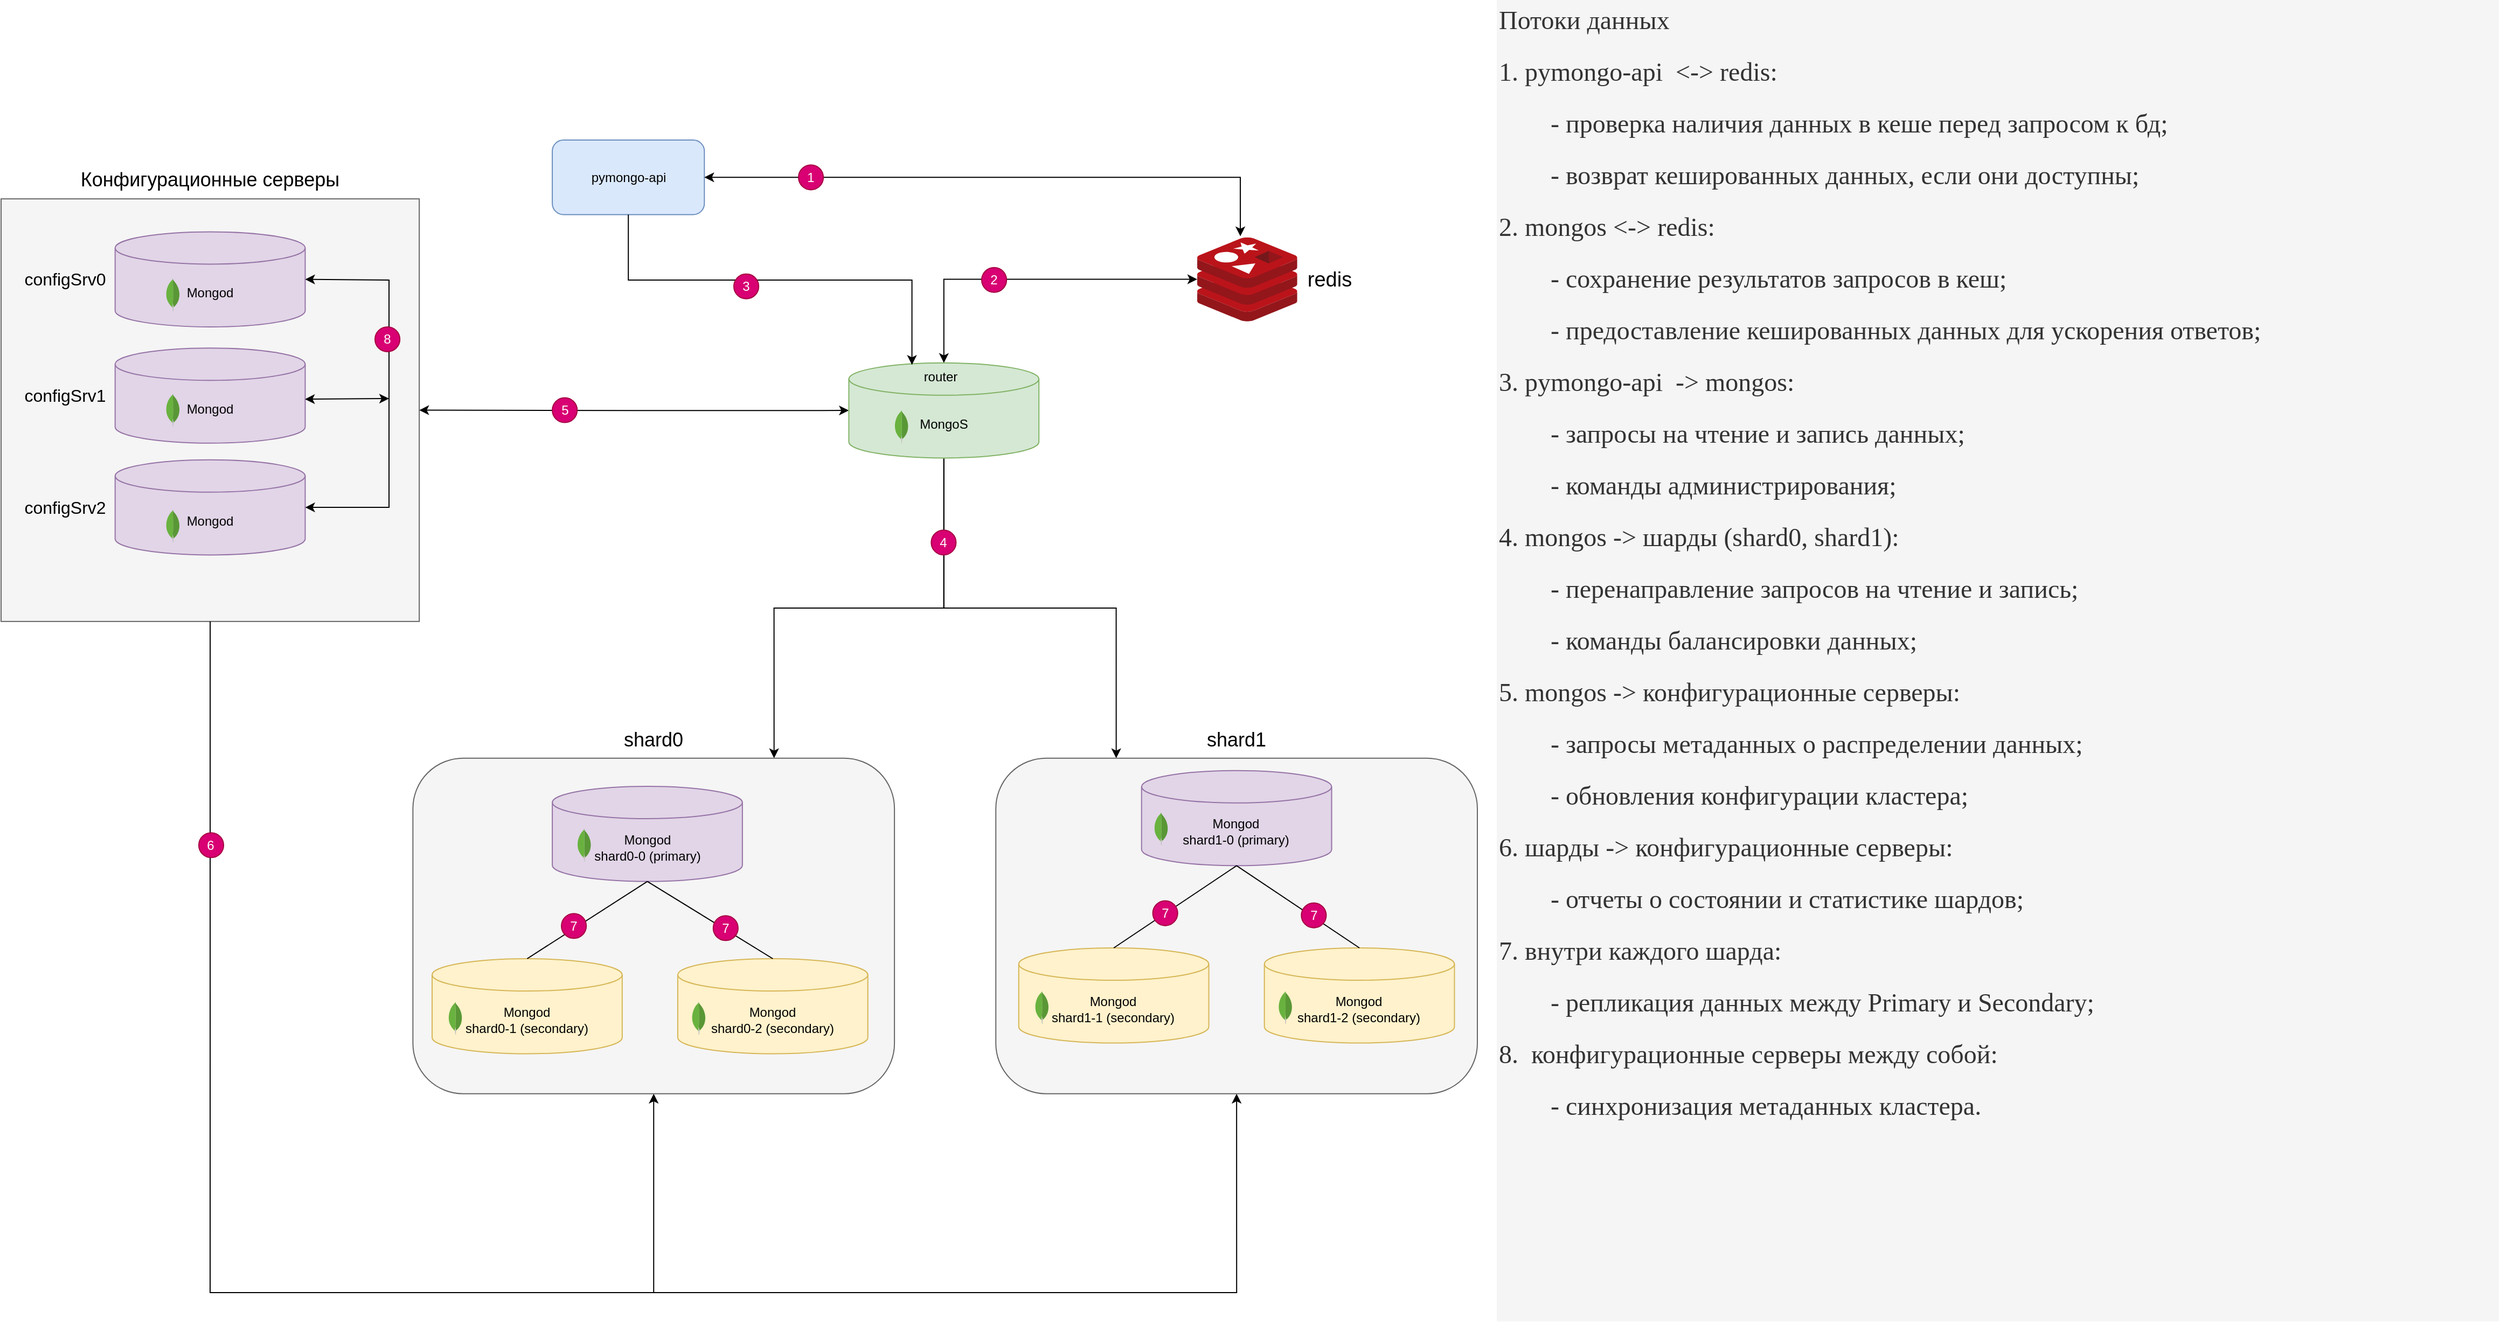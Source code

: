 <mxfile version="24.8.0">
  <diagram name="Page-1" id="-H_mtQnk-PTXWXPvYvuk">
    <mxGraphModel dx="1196" dy="1046" grid="1" gridSize="10" guides="1" tooltips="1" connect="1" arrows="1" fold="1" page="1" pageScale="1" pageWidth="1169" pageHeight="827" math="0" shadow="0">
      <root>
        <mxCell id="0" />
        <mxCell id="1" parent="0" />
        <mxCell id="eUgnzbrfR_kHX7VscJpC-20" value="" style="rounded=0;whiteSpace=wrap;html=1;fillColor=#f5f5f5;fontColor=#333333;strokeColor=#666666;" parent="1" vertex="1">
          <mxGeometry x="20" y="184.615" width="388.069" height="392.308" as="geometry" />
        </mxCell>
        <mxCell id="eUgnzbrfR_kHX7VscJpC-52" value="&lt;h1 style=&quot;margin-top: 0px; line-height: 100%;&quot;&gt;&lt;font face=&quot;Times New Roman&quot; style=&quot;font-size: 24px; font-weight: normal;&quot;&gt;Потоки данных&lt;/font&gt;&lt;/h1&gt;&lt;p style=&quot;line-height: 100%; font-size: 24px;&quot;&gt;&lt;font face=&quot;Dj_tqtFKRIqxudUfva3N&quot; style=&quot;font-size: 24px;&quot;&gt;1. pymongo-api&amp;nbsp; &amp;lt;-&amp;gt; redis:&lt;/font&gt;&lt;/p&gt;&lt;p style=&quot;line-height: 100%; font-size: 24px;&quot;&gt;&lt;font face=&quot;Dj_tqtFKRIqxudUfva3N&quot; style=&quot;font-size: 24px;&quot;&gt;&lt;font style=&quot;font-size: 24px;&quot;&gt;&lt;span style=&quot;white-space: pre;&quot;&gt;&#x9;&lt;/span&gt;- п&lt;/font&gt;&lt;span style=&quot;background-color: initial;&quot;&gt;&lt;font style=&quot;font-size: 24px;&quot;&gt;роверка наличия данных в кеше перед запросом к бд;&lt;/font&gt;&lt;/span&gt;&lt;/font&gt;&lt;/p&gt;&lt;p style=&quot;line-height: 100%; font-size: 24px;&quot;&gt;&lt;span style=&quot;font-family: Dj_tqtFKRIqxudUfva3N; background-color: initial;&quot;&gt;&lt;span style=&quot;white-space: pre;&quot;&gt;&#x9;&lt;/span&gt;- возврат кешированных данных, если они доступны;&lt;/span&gt;&lt;/p&gt;&lt;p style=&quot;line-height: 100%; font-size: 24px;&quot;&gt;&lt;span style=&quot;background-color: initial;&quot;&gt;&lt;font face=&quot;Dj_tqtFKRIqxudUfva3N&quot;&gt;2.&amp;nbsp;mongos &amp;lt;-&amp;gt; redis:&lt;/font&gt;&lt;/span&gt;&lt;br&gt;&lt;/p&gt;&lt;p style=&quot;line-height: 100%; font-size: 24px;&quot;&gt;&lt;font face=&quot;Dj_tqtFKRIqxudUfva3N&quot; style=&quot;font-size: 24px;&quot;&gt;&lt;font style=&quot;font-size: 24px;&quot;&gt;&amp;nbsp;&lt;span style=&quot;white-space: pre;&quot;&gt;&#x9;&lt;/span&gt;- cохранение результатов запросов в кеш;&lt;/font&gt;&lt;br&gt;&lt;/font&gt;&lt;/p&gt;&lt;p style=&quot;line-height: 100%; font-size: 24px;&quot;&gt;&lt;font face=&quot;Dj_tqtFKRIqxudUfva3N&quot; style=&quot;font-size: 24px;&quot;&gt;&lt;font style=&quot;font-size: 24px;&quot;&gt;&lt;span style=&quot;white-space: pre;&quot;&gt;&#x9;&lt;/span&gt;- предоставление кешированных данных для ускорения ответов;&lt;/font&gt;&lt;br&gt;&lt;/font&gt;&lt;/p&gt;&lt;p style=&quot;line-height: 100%; font-size: 24px;&quot;&gt;&lt;span style=&quot;background-color: initial;&quot;&gt;&lt;font face=&quot;Dj_tqtFKRIqxudUfva3N&quot;&gt;3.&amp;nbsp;&lt;span style=&quot;background-color: initial;&quot;&gt;pymongo-api&amp;nbsp; -&amp;gt; mongos:&lt;/span&gt;&lt;/font&gt;&lt;/span&gt;&lt;br&gt;&lt;/p&gt;&lt;p style=&quot;line-height: 100%; font-size: 24px;&quot;&gt;&lt;font face=&quot;Dj_tqtFKRIqxudUfva3N&quot; style=&quot;font-size: 24px;&quot;&gt;&lt;span style=&quot;white-space: pre;&quot;&gt;&#x9;&lt;/span&gt;- запросы на чтение и запись данных;&lt;/font&gt;&lt;/p&gt;&lt;p style=&quot;line-height: 100%; font-size: 24px;&quot;&gt;&lt;font face=&quot;Dj_tqtFKRIqxudUfva3N&quot; style=&quot;font-size: 24px;&quot;&gt;&lt;span style=&quot;background-color: initial;&quot;&gt;&lt;/span&gt;&lt;/font&gt;&lt;/p&gt;&lt;p style=&quot;line-height: 100%; font-size: 24px;&quot;&gt;&lt;font face=&quot;Dj_tqtFKRIqxudUfva3N&quot; style=&quot;font-size: 24px;&quot;&gt;&lt;span style=&quot;white-space: pre;&quot;&gt;&#x9;&lt;/span&gt;- команды администрирования;&lt;/font&gt;&lt;/p&gt;&lt;p style=&quot;line-height: 100%; font-size: 24px;&quot;&gt;&lt;font face=&quot;Dj_tqtFKRIqxudUfva3N&quot; style=&quot;font-size: 24px;&quot;&gt;4. mongos -&amp;gt; шарды (shard0, shard1):&lt;/font&gt;&lt;/p&gt;&lt;p style=&quot;line-height: 100%; font-size: 24px;&quot;&gt;&lt;font face=&quot;Dj_tqtFKRIqxudUfva3N&quot; style=&quot;font-size: 24px;&quot;&gt;&lt;span style=&quot;white-space: pre;&quot;&gt;&#x9;&lt;/span&gt;- перенаправление запросов на чтение и запись;&lt;/font&gt;&lt;/p&gt;&lt;p style=&quot;line-height: 100%; font-size: 24px;&quot;&gt;&lt;font face=&quot;Dj_tqtFKRIqxudUfva3N&quot; style=&quot;font-size: 24px;&quot;&gt;&lt;span style=&quot;white-space: pre;&quot;&gt;&#x9;&lt;/span&gt;- команды балансировки данных;&lt;/font&gt;&lt;/p&gt;&lt;p style=&quot;line-height: 100%; font-size: 24px;&quot;&gt;&lt;font face=&quot;Dj_tqtFKRIqxudUfva3N&quot; style=&quot;font-size: 24px;&quot;&gt;&lt;span style=&quot;background-color: initial;&quot;&gt;5. mongos -&amp;gt; конфигурационные серверы:&lt;/span&gt;&lt;br&gt;&lt;/font&gt;&lt;/p&gt;&lt;p style=&quot;line-height: 100%; font-size: 24px;&quot;&gt;&lt;font face=&quot;Dj_tqtFKRIqxudUfva3N&quot; style=&quot;font-size: 24px;&quot;&gt;&lt;span style=&quot;white-space: pre;&quot;&gt;&#x9;&lt;/span&gt;- запросы метаданных о распределении данных;&lt;/font&gt;&lt;/p&gt;&lt;p style=&quot;line-height: 100%; font-size: 24px;&quot;&gt;&lt;font face=&quot;Dj_tqtFKRIqxudUfva3N&quot; style=&quot;font-size: 24px;&quot;&gt;&lt;span style=&quot;white-space: pre;&quot;&gt;&#x9;&lt;/span&gt;- обновления конфигурации кластера;&lt;/font&gt;&lt;/p&gt;&lt;p style=&quot;line-height: 100%; font-size: 24px;&quot;&gt;&lt;font face=&quot;Dj_tqtFKRIqxudUfva3N&quot; style=&quot;font-size: 24px;&quot;&gt;6. шарды -&amp;gt; конфигурационные серверы:&lt;/font&gt;&lt;/p&gt;&lt;p style=&quot;line-height: 100%; font-size: 24px;&quot;&gt;&lt;font face=&quot;Dj_tqtFKRIqxudUfva3N&quot; style=&quot;font-size: 24px;&quot;&gt;&lt;span style=&quot;white-space: pre;&quot;&gt;&#x9;&lt;/span&gt;- отчеты о состоянии и статистике шардов;&lt;/font&gt;&lt;/p&gt;&lt;p style=&quot;line-height: 100%; font-size: 24px;&quot;&gt;&lt;font face=&quot;Dj_tqtFKRIqxudUfva3N&quot; style=&quot;font-size: 24px;&quot;&gt;&lt;font style=&quot;font-size: 24px;&quot;&gt;7. в&lt;/font&gt;&lt;span style=&quot;background-color: initial;&quot;&gt;&lt;font style=&quot;font-size: 24px;&quot;&gt;нутри каждого шарда&lt;/font&gt;&lt;/span&gt;&lt;span style=&quot;background-color: initial;&quot;&gt;:&lt;/span&gt;&lt;/font&gt;&lt;/p&gt;&lt;p style=&quot;line-height: 100%; font-size: 24px;&quot;&gt;&lt;font face=&quot;Dj_tqtFKRIqxudUfva3N&quot; style=&quot;font-size: 24px;&quot;&gt;&lt;span style=&quot;white-space: pre;&quot;&gt;&#x9;&lt;/span&gt;- репликация данных между Primary и Secondary;&lt;br&gt;&lt;/font&gt;&lt;/p&gt;&lt;p style=&quot;line-height: 100%; font-size: 24px;&quot;&gt;&lt;span style=&quot;font-family: Dj_tqtFKRIqxudUfva3N; background-color: initial;&quot;&gt;8.&amp;nbsp; конфигурационные серверы между собой:&lt;/span&gt;&lt;br&gt;&lt;/p&gt;&lt;p style=&quot;line-height: 100%; font-size: 24px;&quot;&gt;&lt;/p&gt;&lt;p style=&quot;line-height: 100%; font-size: 24px;&quot;&gt;&lt;font face=&quot;Dj_tqtFKRIqxudUfva3N&quot; style=&quot;font-size: 24px;&quot;&gt;&lt;span style=&quot;white-space: pre;&quot;&gt;&#x9;&lt;/span&gt;- cинхронизация метаданных кластера.&lt;/font&gt;&lt;/p&gt;" style="text;html=1;whiteSpace=wrap;overflow=hidden;rounded=0;fillColor=#f5f5f5;strokeColor=none;fontColor=#333333;align=left;" parent="1" vertex="1">
          <mxGeometry x="1408" width="930" height="1226.75" as="geometry" />
        </mxCell>
        <mxCell id="eUgnzbrfR_kHX7VscJpC-44" style="edgeStyle=orthogonalEdgeStyle;rounded=0;orthogonalLoop=1;jettySize=auto;html=1;exitX=0.5;exitY=1;exitDx=0;exitDy=0;entryX=0.5;entryY=1;entryDx=0;entryDy=0;" parent="1" source="eUgnzbrfR_kHX7VscJpC-20" target="eUgnzbrfR_kHX7VscJpC-11" edge="1">
          <mxGeometry relative="1" as="geometry">
            <Array as="points">
              <mxPoint x="214.034" y="1200" />
              <mxPoint x="1166.567" y="1200" />
            </Array>
          </mxGeometry>
        </mxCell>
        <mxCell id="eUgnzbrfR_kHX7VscJpC-29" style="edgeStyle=orthogonalEdgeStyle;rounded=0;orthogonalLoop=1;jettySize=auto;html=1;exitX=0.5;exitY=1;exitDx=0;exitDy=0;exitPerimeter=0;entryX=0.75;entryY=0;entryDx=0;entryDy=0;startArrow=none;startFill=0;" parent="1" source="eUgnzbrfR_kHX7VscJpC-3" target="eUgnzbrfR_kHX7VscJpC-14" edge="1">
          <mxGeometry relative="1" as="geometry">
            <mxPoint x="719.7" y="703.846" as="targetPoint" />
          </mxGeometry>
        </mxCell>
        <mxCell id="eUgnzbrfR_kHX7VscJpC-30" style="edgeStyle=orthogonalEdgeStyle;rounded=0;orthogonalLoop=1;jettySize=auto;html=1;exitX=0.5;exitY=1;exitDx=0;exitDy=0;exitPerimeter=0;entryX=0.25;entryY=0;entryDx=0;entryDy=0;" parent="1" source="eUgnzbrfR_kHX7VscJpC-3" target="eUgnzbrfR_kHX7VscJpC-11" edge="1">
          <mxGeometry relative="1" as="geometry" />
        </mxCell>
        <mxCell id="eUgnzbrfR_kHX7VscJpC-39" style="edgeStyle=orthogonalEdgeStyle;rounded=0;orthogonalLoop=1;jettySize=auto;html=1;exitX=0;exitY=0.5;exitDx=0;exitDy=0;exitPerimeter=0;entryX=1;entryY=0.5;entryDx=0;entryDy=0;startArrow=classic;startFill=1;" parent="1" source="eUgnzbrfR_kHX7VscJpC-3" target="eUgnzbrfR_kHX7VscJpC-20" edge="1">
          <mxGeometry relative="1" as="geometry" />
        </mxCell>
        <mxCell id="eUgnzbrfR_kHX7VscJpC-3" value="MongoS" style="shape=cylinder3;whiteSpace=wrap;html=1;boundedLbl=1;backgroundOutline=1;size=15;fillColor=#d5e8d4;strokeColor=#82b366;" parent="1" vertex="1">
          <mxGeometry x="806.721" y="336.923" width="176.395" height="88.269" as="geometry" />
        </mxCell>
        <mxCell id="eUgnzbrfR_kHX7VscJpC-12" value="" style="group;" parent="1" vertex="1" connectable="0">
          <mxGeometry x="943.133" y="669.231" width="446.867" height="346.154" as="geometry" />
        </mxCell>
        <mxCell id="eUgnzbrfR_kHX7VscJpC-11" value="" style="rounded=1;whiteSpace=wrap;html=1;fillColor=#f5f5f5;fontColor=#333333;strokeColor=#666666;" parent="eUgnzbrfR_kHX7VscJpC-12" vertex="1">
          <mxGeometry y="34.615" width="446.867" height="311.538" as="geometry" />
        </mxCell>
        <mxCell id="eUgnzbrfR_kHX7VscJpC-5" value="Mongod&lt;div&gt;shard1-0 (primary)&lt;/div&gt;" style="shape=cylinder3;whiteSpace=wrap;html=1;boundedLbl=1;backgroundOutline=1;size=15;fillColor=#e1d5e7;strokeColor=#9673a6;" parent="eUgnzbrfR_kHX7VscJpC-12" vertex="1">
          <mxGeometry x="135.236" y="46.154" width="176.395" height="88.269" as="geometry" />
        </mxCell>
        <mxCell id="eUgnzbrfR_kHX7VscJpC-10" value="shard1" style="text;html=1;align=center;verticalAlign=middle;whiteSpace=wrap;rounded=0;fontSize=18;" parent="eUgnzbrfR_kHX7VscJpC-12" vertex="1">
          <mxGeometry x="188.155" width="70.558" height="34.615" as="geometry" />
        </mxCell>
        <mxCell id="eUgnzbrfR_kHX7VscJpC-35" value="" style="dashed=0;outlineConnect=0;html=1;align=center;labelPosition=center;verticalLabelPosition=bottom;verticalAlign=top;shape=mxgraph.weblogos.mongodb" parent="eUgnzbrfR_kHX7VscJpC-12" vertex="1">
          <mxGeometry x="146.864" y="84.846" width="13.171" height="30.577" as="geometry" />
        </mxCell>
        <mxCell id="eUgnzbrfR_kHX7VscJpC-95" value="Mongod&lt;div&gt;shard1-1 (secondary)&lt;/div&gt;" style="shape=cylinder3;whiteSpace=wrap;html=1;boundedLbl=1;backgroundOutline=1;size=15;fillColor=#fff2cc;strokeColor=#d6b656;" parent="eUgnzbrfR_kHX7VscJpC-12" vertex="1">
          <mxGeometry x="21.252" y="210.774" width="176.395" height="88.269" as="geometry" />
        </mxCell>
        <mxCell id="eUgnzbrfR_kHX7VscJpC-96" value="" style="dashed=0;outlineConnect=0;html=1;align=center;labelPosition=center;verticalLabelPosition=bottom;verticalAlign=top;shape=mxgraph.weblogos.mongodb" parent="eUgnzbrfR_kHX7VscJpC-12" vertex="1">
          <mxGeometry x="36.251" y="250.766" width="13.171" height="30.577" as="geometry" />
        </mxCell>
        <mxCell id="eUgnzbrfR_kHX7VscJpC-97" value="" style="dashed=0;outlineConnect=0;html=1;align=center;labelPosition=center;verticalLabelPosition=bottom;verticalAlign=top;shape=mxgraph.weblogos.mongodb" parent="eUgnzbrfR_kHX7VscJpC-12" vertex="1">
          <mxGeometry x="262.151" y="250.766" width="13.171" height="30.577" as="geometry" />
        </mxCell>
        <mxCell id="eUgnzbrfR_kHX7VscJpC-98" value="Mongod&lt;div&gt;shard1-2 (secondary)&lt;br&gt;&lt;/div&gt;" style="shape=cylinder3;whiteSpace=wrap;html=1;boundedLbl=1;backgroundOutline=1;size=15;fillColor=#fff2cc;strokeColor=#d6b656;" parent="eUgnzbrfR_kHX7VscJpC-12" vertex="1">
          <mxGeometry x="249.212" y="210.774" width="176.395" height="88.269" as="geometry" />
        </mxCell>
        <mxCell id="eUgnzbrfR_kHX7VscJpC-108" value="" style="endArrow=none;html=1;rounded=0;exitX=0.5;exitY=0;exitDx=0;exitDy=0;exitPerimeter=0;entryX=0.5;entryY=1;entryDx=0;entryDy=0;entryPerimeter=0;" parent="eUgnzbrfR_kHX7VscJpC-12" source="eUgnzbrfR_kHX7VscJpC-95" target="eUgnzbrfR_kHX7VscJpC-5" edge="1">
          <mxGeometry width="50" height="50" relative="1" as="geometry">
            <mxPoint x="116.667" y="208.939" as="sourcePoint" />
            <mxPoint x="228.667" y="136.939" as="targetPoint" />
          </mxGeometry>
        </mxCell>
        <mxCell id="eUgnzbrfR_kHX7VscJpC-109" value="" style="endArrow=none;html=1;rounded=0;entryX=0.5;entryY=0;entryDx=0;entryDy=0;entryPerimeter=0;exitX=0.5;exitY=1;exitDx=0;exitDy=0;exitPerimeter=0;" parent="eUgnzbrfR_kHX7VscJpC-12" source="eUgnzbrfR_kHX7VscJpC-5" target="eUgnzbrfR_kHX7VscJpC-98" edge="1">
          <mxGeometry width="50" height="50" relative="1" as="geometry">
            <mxPoint x="228.667" y="136.939" as="sourcePoint" />
            <mxPoint x="344.667" y="208.939" as="targetPoint" />
          </mxGeometry>
        </mxCell>
        <mxCell id="eUgnzbrfR_kHX7VscJpC-110" value="7" style="ellipse;whiteSpace=wrap;html=1;aspect=fixed;fillColor=#d80073;fontColor=#ffffff;strokeColor=#A50040;" parent="eUgnzbrfR_kHX7VscJpC-12" vertex="1">
          <mxGeometry x="283.528" y="169.016" width="23.077" height="23.077" as="geometry" />
        </mxCell>
        <mxCell id="eUgnzbrfR_kHX7VscJpC-111" value="7" style="ellipse;whiteSpace=wrap;html=1;aspect=fixed;fillColor=#d80073;fontColor=#ffffff;strokeColor=#A50040;" parent="eUgnzbrfR_kHX7VscJpC-12" vertex="1">
          <mxGeometry x="145.668" y="167.016" width="23.077" height="23.077" as="geometry" />
        </mxCell>
        <mxCell id="eUgnzbrfR_kHX7VscJpC-127" value="" style="dashed=0;outlineConnect=0;html=1;align=center;labelPosition=center;verticalLabelPosition=bottom;verticalAlign=top;shape=mxgraph.weblogos.mongodb" parent="eUgnzbrfR_kHX7VscJpC-12" vertex="1">
          <mxGeometry x="262.151" y="250.766" width="13.171" height="30.577" as="geometry" />
        </mxCell>
        <mxCell id="eUgnzbrfR_kHX7VscJpC-17" value="pymongo-api" style="rounded=1;whiteSpace=wrap;html=1;fillColor=#dae8fc;strokeColor=#6c8ebf;" parent="1" vertex="1">
          <mxGeometry x="531.541" y="130.005" width="141.116" height="69.231" as="geometry" />
        </mxCell>
        <mxCell id="eUgnzbrfR_kHX7VscJpC-18" style="edgeStyle=orthogonalEdgeStyle;rounded=0;orthogonalLoop=1;jettySize=auto;html=1;entryX=0.431;entryY=-0.013;entryDx=0;entryDy=0;entryPerimeter=0;startArrow=classic;startFill=1;" parent="1" source="eUgnzbrfR_kHX7VscJpC-17" target="eUgnzbrfR_kHX7VscJpC-112" edge="1">
          <mxGeometry relative="1" as="geometry" />
        </mxCell>
        <mxCell id="eUgnzbrfR_kHX7VscJpC-19" value="Mongod" style="shape=cylinder3;whiteSpace=wrap;html=1;boundedLbl=1;backgroundOutline=1;size=15;fillColor=#e1d5e7;strokeColor=#9673a6;" parent="1" vertex="1">
          <mxGeometry x="125.837" y="215.192" width="176.395" height="88.269" as="geometry" />
        </mxCell>
        <mxCell id="eUgnzbrfR_kHX7VscJpC-21" value="Конфигурационные серверы" style="text;html=1;align=center;verticalAlign=middle;whiteSpace=wrap;rounded=0;fontSize=18;" parent="1" vertex="1">
          <mxGeometry x="20" y="150" width="388.069" height="34.615" as="geometry" />
        </mxCell>
        <mxCell id="eUgnzbrfR_kHX7VscJpC-22" value="Mongod" style="shape=cylinder3;whiteSpace=wrap;html=1;boundedLbl=1;backgroundOutline=1;size=15;fillColor=#e1d5e7;strokeColor=#9673a6;" parent="1" vertex="1">
          <mxGeometry x="125.837" y="323.077" width="176.395" height="88.269" as="geometry" />
        </mxCell>
        <mxCell id="eUgnzbrfR_kHX7VscJpC-23" value="Mongod" style="shape=cylinder3;whiteSpace=wrap;html=1;boundedLbl=1;backgroundOutline=1;size=15;fillColor=#e1d5e7;strokeColor=#9673a6;" parent="1" vertex="1">
          <mxGeometry x="125.837" y="426.923" width="176.395" height="88.269" as="geometry" />
        </mxCell>
        <mxCell id="eUgnzbrfR_kHX7VscJpC-24" value="configSrv0" style="text;html=1;align=center;verticalAlign=middle;whiteSpace=wrap;rounded=0;fontSize=16;" parent="1" vertex="1">
          <mxGeometry x="43.519" y="242.019" width="70.558" height="34.615" as="geometry" />
        </mxCell>
        <mxCell id="eUgnzbrfR_kHX7VscJpC-25" value="configSrv1" style="text;html=1;align=center;verticalAlign=middle;whiteSpace=wrap;rounded=0;fontSize=16;" parent="1" vertex="1">
          <mxGeometry x="43.519" y="349.904" width="70.558" height="34.615" as="geometry" />
        </mxCell>
        <mxCell id="eUgnzbrfR_kHX7VscJpC-26" value="configSrv2" style="text;html=1;align=center;verticalAlign=middle;whiteSpace=wrap;rounded=0;fontSize=16;" parent="1" vertex="1">
          <mxGeometry x="43.519" y="453.75" width="70.558" height="34.615" as="geometry" />
        </mxCell>
        <mxCell id="eUgnzbrfR_kHX7VscJpC-2" value="" style="dashed=0;outlineConnect=0;html=1;align=center;labelPosition=center;verticalLabelPosition=bottom;verticalAlign=top;shape=mxgraph.weblogos.mongodb" parent="1" vertex="1">
          <mxGeometry x="172.876" y="473.077" width="13.171" height="30.577" as="geometry" />
        </mxCell>
        <mxCell id="eUgnzbrfR_kHX7VscJpC-31" value="" style="dashed=0;outlineConnect=0;html=1;align=center;labelPosition=center;verticalLabelPosition=bottom;verticalAlign=top;shape=mxgraph.weblogos.mongodb" parent="1" vertex="1">
          <mxGeometry x="172.876" y="365.481" width="13.171" height="30.577" as="geometry" />
        </mxCell>
        <mxCell id="eUgnzbrfR_kHX7VscJpC-32" value="" style="dashed=0;outlineConnect=0;html=1;align=center;labelPosition=center;verticalLabelPosition=bottom;verticalAlign=top;shape=mxgraph.weblogos.mongodb" parent="1" vertex="1">
          <mxGeometry x="172.876" y="258.462" width="13.171" height="30.577" as="geometry" />
        </mxCell>
        <mxCell id="eUgnzbrfR_kHX7VscJpC-33" value="" style="dashed=0;outlineConnect=0;html=1;align=center;labelPosition=center;verticalLabelPosition=bottom;verticalAlign=top;shape=mxgraph.weblogos.mongodb" parent="1" vertex="1">
          <mxGeometry x="849.056" y="380.769" width="13.171" height="30.577" as="geometry" />
        </mxCell>
        <mxCell id="eUgnzbrfR_kHX7VscJpC-36" value="1" style="ellipse;whiteSpace=wrap;html=1;aspect=fixed;fillColor=#d80073;fontColor=#ffffff;strokeColor=#A50040;" parent="1" vertex="1">
          <mxGeometry x="759.999" y="153.115" width="23.077" height="23.077" as="geometry" />
        </mxCell>
        <mxCell id="eUgnzbrfR_kHX7VscJpC-38" value="4" style="ellipse;whiteSpace=wrap;html=1;aspect=fixed;fillColor=#d80073;fontColor=#ffffff;strokeColor=#A50040;" parent="1" vertex="1">
          <mxGeometry x="883.159" y="492.115" width="23.077" height="23.077" as="geometry" />
        </mxCell>
        <mxCell id="eUgnzbrfR_kHX7VscJpC-40" value="5" style="ellipse;whiteSpace=wrap;html=1;aspect=fixed;fillColor=#d80073;fontColor=#ffffff;strokeColor=#A50040;" parent="1" vertex="1">
          <mxGeometry x="531.545" y="369.231" width="23.077" height="23.077" as="geometry" />
        </mxCell>
        <mxCell id="eUgnzbrfR_kHX7VscJpC-47" value="" style="endArrow=classic;html=1;rounded=0;entryX=0.5;entryY=1;entryDx=0;entryDy=0;" parent="1" target="eUgnzbrfR_kHX7VscJpC-14" edge="1">
          <mxGeometry width="50" height="50" relative="1" as="geometry">
            <mxPoint x="625.622" y="1200" as="sourcePoint" />
            <mxPoint x="625.622" y="876.923" as="targetPoint" />
          </mxGeometry>
        </mxCell>
        <mxCell id="eUgnzbrfR_kHX7VscJpC-51" value="6" style="ellipse;whiteSpace=wrap;html=1;aspect=fixed;fillColor=#d80073;fontColor=#ffffff;strokeColor=#A50040;" parent="1" vertex="1">
          <mxGeometry x="203.451" y="773.077" width="23.077" height="23.077" as="geometry" />
        </mxCell>
        <mxCell id="eUgnzbrfR_kHX7VscJpC-14" value="" style="rounded=1;whiteSpace=wrap;html=1;fillColor=#f5f5f5;fontColor=#333333;strokeColor=#666666;" parent="1" vertex="1">
          <mxGeometry x="402.189" y="703.846" width="446.867" height="311.538" as="geometry" />
        </mxCell>
        <mxCell id="eUgnzbrfR_kHX7VscJpC-15" value="Mongod&lt;div&gt;shard0-0 (primary)&lt;br&gt;&lt;/div&gt;" style="shape=cylinder3;whiteSpace=wrap;html=1;boundedLbl=1;backgroundOutline=1;size=15;fillColor=#e1d5e7;strokeColor=#9673a6;" parent="1" vertex="1">
          <mxGeometry x="531.545" y="730.005" width="176.395" height="88.269" as="geometry" />
        </mxCell>
        <mxCell id="eUgnzbrfR_kHX7VscJpC-16" value="shard0" style="text;html=1;align=center;verticalAlign=middle;whiteSpace=wrap;rounded=0;fontSize=18;" parent="1" vertex="1">
          <mxGeometry x="590.343" y="669.231" width="70.558" height="34.615" as="geometry" />
        </mxCell>
        <mxCell id="eUgnzbrfR_kHX7VscJpC-34" value="" style="dashed=0;outlineConnect=0;html=1;align=center;labelPosition=center;verticalLabelPosition=bottom;verticalAlign=top;shape=mxgraph.weblogos.mongodb" parent="1" vertex="1">
          <mxGeometry x="554.624" y="769.327" width="13.171" height="30.577" as="geometry" />
        </mxCell>
        <mxCell id="eUgnzbrfR_kHX7VscJpC-88" value="Mongod&lt;div&gt;shard0-1 (secondary)&lt;/div&gt;" style="shape=cylinder3;whiteSpace=wrap;html=1;boundedLbl=1;backgroundOutline=1;size=15;fillColor=#fff2cc;strokeColor=#d6b656;" parent="1" vertex="1">
          <mxGeometry x="420.005" y="890.005" width="176.395" height="88.269" as="geometry" />
        </mxCell>
        <mxCell id="eUgnzbrfR_kHX7VscJpC-91" value="Mongod&lt;div&gt;shard0-2 (secondary)&lt;br&gt;&lt;/div&gt;" style="shape=cylinder3;whiteSpace=wrap;html=1;boundedLbl=1;backgroundOutline=1;size=15;fillColor=#fff2cc;strokeColor=#d6b656;" parent="1" vertex="1">
          <mxGeometry x="647.965" y="890.005" width="176.395" height="88.269" as="geometry" />
        </mxCell>
        <mxCell id="eUgnzbrfR_kHX7VscJpC-92" value="" style="dashed=0;outlineConnect=0;html=1;align=center;labelPosition=center;verticalLabelPosition=bottom;verticalAlign=top;shape=mxgraph.weblogos.mongodb" parent="1" vertex="1">
          <mxGeometry x="435.004" y="929.997" width="13.171" height="30.577" as="geometry" />
        </mxCell>
        <mxCell id="eUgnzbrfR_kHX7VscJpC-93" value="" style="dashed=0;outlineConnect=0;html=1;align=center;labelPosition=center;verticalLabelPosition=bottom;verticalAlign=top;shape=mxgraph.weblogos.mongodb" parent="1" vertex="1">
          <mxGeometry x="660.904" y="929.997" width="13.171" height="30.577" as="geometry" />
        </mxCell>
        <mxCell id="eUgnzbrfR_kHX7VscJpC-99" value="" style="endArrow=none;html=1;rounded=0;exitX=0.5;exitY=0;exitDx=0;exitDy=0;exitPerimeter=0;entryX=0.5;entryY=1;entryDx=0;entryDy=0;entryPerimeter=0;" parent="1" source="eUgnzbrfR_kHX7VscJpC-88" target="eUgnzbrfR_kHX7VscJpC-15" edge="1">
          <mxGeometry width="50" height="50" relative="1" as="geometry">
            <mxPoint x="536.21" y="868.27" as="sourcePoint" />
            <mxPoint x="586.21" y="818.27" as="targetPoint" />
          </mxGeometry>
        </mxCell>
        <mxCell id="eUgnzbrfR_kHX7VscJpC-100" value="" style="endArrow=none;html=1;rounded=0;exitX=0.5;exitY=1;exitDx=0;exitDy=0;exitPerimeter=0;entryX=0.5;entryY=0;entryDx=0;entryDy=0;entryPerimeter=0;" parent="1" source="eUgnzbrfR_kHX7VscJpC-15" target="eUgnzbrfR_kHX7VscJpC-91" edge="1">
          <mxGeometry width="50" height="50" relative="1" as="geometry">
            <mxPoint x="890" y="850" as="sourcePoint" />
            <mxPoint x="940" y="800" as="targetPoint" />
          </mxGeometry>
        </mxCell>
        <mxCell id="eUgnzbrfR_kHX7VscJpC-101" value="7" style="ellipse;whiteSpace=wrap;html=1;aspect=fixed;fillColor=#d80073;fontColor=#ffffff;strokeColor=#A50040;" parent="1" vertex="1">
          <mxGeometry x="540.001" y="848.077" width="23.077" height="23.077" as="geometry" />
        </mxCell>
        <mxCell id="eUgnzbrfR_kHX7VscJpC-102" value="7" style="ellipse;whiteSpace=wrap;html=1;aspect=fixed;fillColor=#d80073;fontColor=#ffffff;strokeColor=#A50040;" parent="1" vertex="1">
          <mxGeometry x="680.861" y="850.077" width="23.077" height="23.077" as="geometry" />
        </mxCell>
        <mxCell id="eUgnzbrfR_kHX7VscJpC-114" value="" style="group" parent="1" vertex="1" connectable="0">
          <mxGeometry x="1130" y="220.33" width="152.86" height="78" as="geometry" />
        </mxCell>
        <mxCell id="eUgnzbrfR_kHX7VscJpC-112" value="" style="image;sketch=0;aspect=fixed;html=1;points=[];align=center;fontSize=12;image=img/lib/mscae/Cache_Redis_Product.svg;" parent="eUgnzbrfR_kHX7VscJpC-114" vertex="1">
          <mxGeometry width="92.86" height="78" as="geometry" />
        </mxCell>
        <mxCell id="eUgnzbrfR_kHX7VscJpC-113" value="redis" style="text;html=1;align=center;verticalAlign=middle;whiteSpace=wrap;rounded=0;fontSize=19;" parent="eUgnzbrfR_kHX7VscJpC-114" vertex="1">
          <mxGeometry x="92.86" y="24.29" width="60" height="30" as="geometry" />
        </mxCell>
        <mxCell id="eUgnzbrfR_kHX7VscJpC-117" style="edgeStyle=orthogonalEdgeStyle;rounded=0;orthogonalLoop=1;jettySize=auto;html=1;entryX=0.5;entryY=0;entryDx=0;entryDy=0;entryPerimeter=0;startArrow=classic;startFill=1;" parent="1" source="eUgnzbrfR_kHX7VscJpC-112" target="eUgnzbrfR_kHX7VscJpC-3" edge="1">
          <mxGeometry relative="1" as="geometry" />
        </mxCell>
        <mxCell id="eUgnzbrfR_kHX7VscJpC-118" value="2" style="ellipse;whiteSpace=wrap;html=1;aspect=fixed;fillColor=#d80073;fontColor=#ffffff;strokeColor=#A50040;" parent="1" vertex="1">
          <mxGeometry x="929.999" y="248.335" width="23.077" height="23.077" as="geometry" />
        </mxCell>
        <mxCell id="eUgnzbrfR_kHX7VscJpC-119" style="edgeStyle=orthogonalEdgeStyle;rounded=0;orthogonalLoop=1;jettySize=auto;html=1;exitX=0.5;exitY=1;exitDx=0;exitDy=0;entryX=0.332;entryY=0.02;entryDx=0;entryDy=0;entryPerimeter=0;" parent="1" source="eUgnzbrfR_kHX7VscJpC-17" target="eUgnzbrfR_kHX7VscJpC-3" edge="1">
          <mxGeometry relative="1" as="geometry">
            <Array as="points">
              <mxPoint x="602" y="260" />
              <mxPoint x="865" y="260" />
            </Array>
          </mxGeometry>
        </mxCell>
        <mxCell id="eUgnzbrfR_kHX7VscJpC-120" value="3" style="ellipse;whiteSpace=wrap;html=1;aspect=fixed;fillColor=#d80073;fontColor=#ffffff;strokeColor=#A50040;" parent="1" vertex="1">
          <mxGeometry x="699.999" y="254.335" width="23.077" height="23.077" as="geometry" />
        </mxCell>
        <mxCell id="eUgnzbrfR_kHX7VscJpC-121" value="" style="endArrow=classic;startArrow=classic;html=1;rounded=0;exitX=1;exitY=0.5;exitDx=0;exitDy=0;exitPerimeter=0;entryX=1;entryY=0.5;entryDx=0;entryDy=0;entryPerimeter=0;" parent="1" source="eUgnzbrfR_kHX7VscJpC-23" target="eUgnzbrfR_kHX7VscJpC-19" edge="1">
          <mxGeometry width="50" height="50" relative="1" as="geometry">
            <mxPoint x="600" y="420" as="sourcePoint" />
            <mxPoint x="650" y="370" as="targetPoint" />
            <Array as="points">
              <mxPoint x="380" y="471" />
              <mxPoint x="380" y="360" />
              <mxPoint x="380" y="260" />
            </Array>
          </mxGeometry>
        </mxCell>
        <mxCell id="eUgnzbrfR_kHX7VscJpC-125" value="" style="endArrow=classic;html=1;rounded=0;exitX=0.999;exitY=0.538;exitDx=0;exitDy=0;exitPerimeter=0;startArrow=classic;startFill=1;endFill=1;" parent="1" source="eUgnzbrfR_kHX7VscJpC-22" edge="1">
          <mxGeometry width="50" height="50" relative="1" as="geometry">
            <mxPoint x="340" y="369.23" as="sourcePoint" />
            <mxPoint x="380" y="370" as="targetPoint" />
          </mxGeometry>
        </mxCell>
        <mxCell id="eUgnzbrfR_kHX7VscJpC-126" value="8" style="ellipse;whiteSpace=wrap;html=1;aspect=fixed;fillColor=#d80073;fontColor=#ffffff;strokeColor=#A50040;" parent="1" vertex="1">
          <mxGeometry x="367.001" y="303.457" width="23.077" height="23.077" as="geometry" />
        </mxCell>
        <mxCell id="Z_NICUgufwYysJqsNiaw-1" value="router" style="text;html=1;align=center;verticalAlign=middle;whiteSpace=wrap;rounded=0;" vertex="1" parent="1">
          <mxGeometry x="862.23" y="335.48" width="60" height="30" as="geometry" />
        </mxCell>
      </root>
    </mxGraphModel>
  </diagram>
</mxfile>
